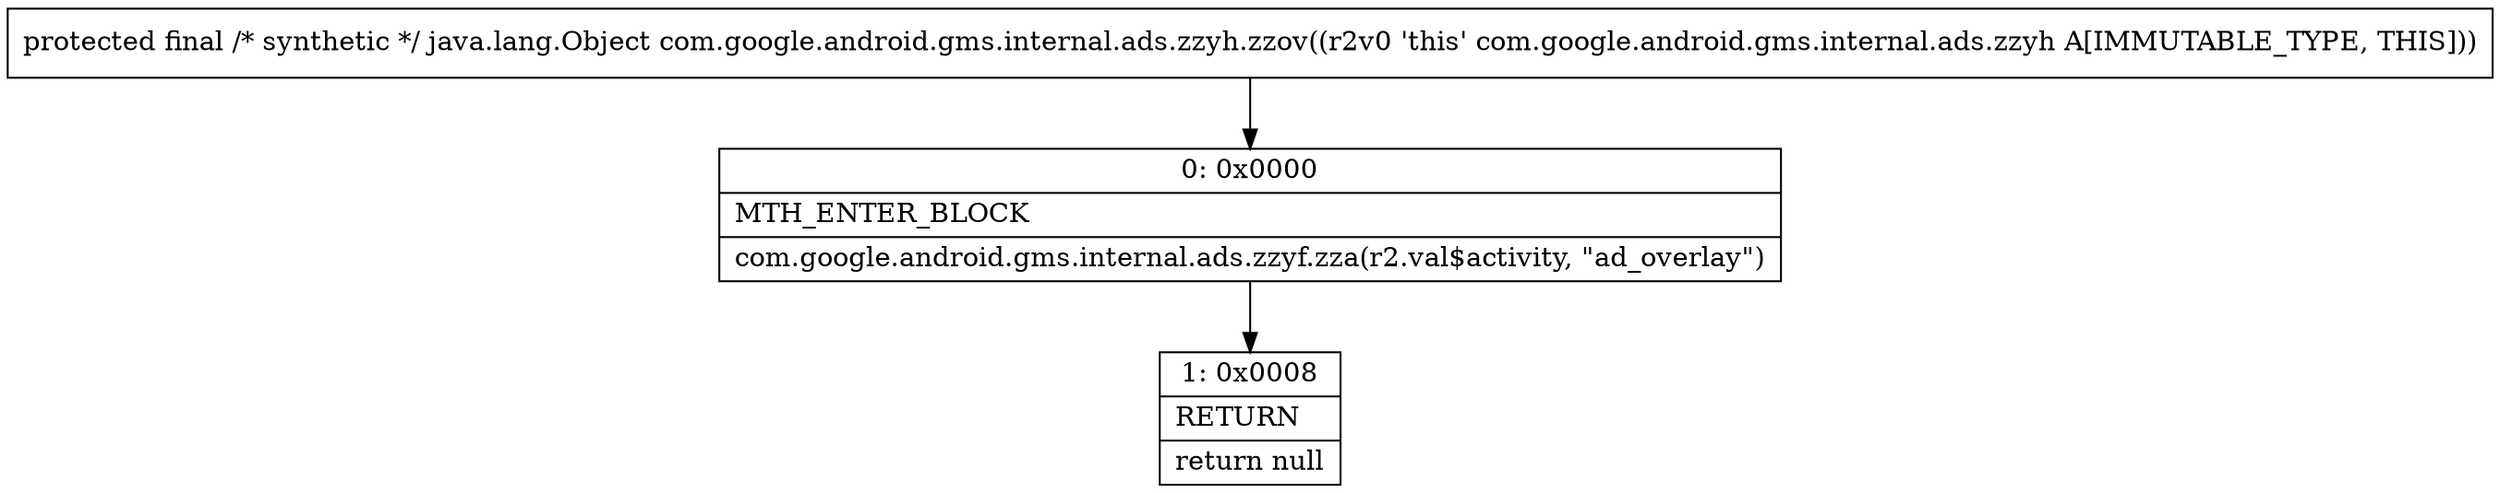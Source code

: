 digraph "CFG forcom.google.android.gms.internal.ads.zzyh.zzov()Ljava\/lang\/Object;" {
Node_0 [shape=record,label="{0\:\ 0x0000|MTH_ENTER_BLOCK\l|com.google.android.gms.internal.ads.zzyf.zza(r2.val$activity, \"ad_overlay\")\l}"];
Node_1 [shape=record,label="{1\:\ 0x0008|RETURN\l|return null\l}"];
MethodNode[shape=record,label="{protected final \/* synthetic *\/ java.lang.Object com.google.android.gms.internal.ads.zzyh.zzov((r2v0 'this' com.google.android.gms.internal.ads.zzyh A[IMMUTABLE_TYPE, THIS])) }"];
MethodNode -> Node_0;
Node_0 -> Node_1;
}


